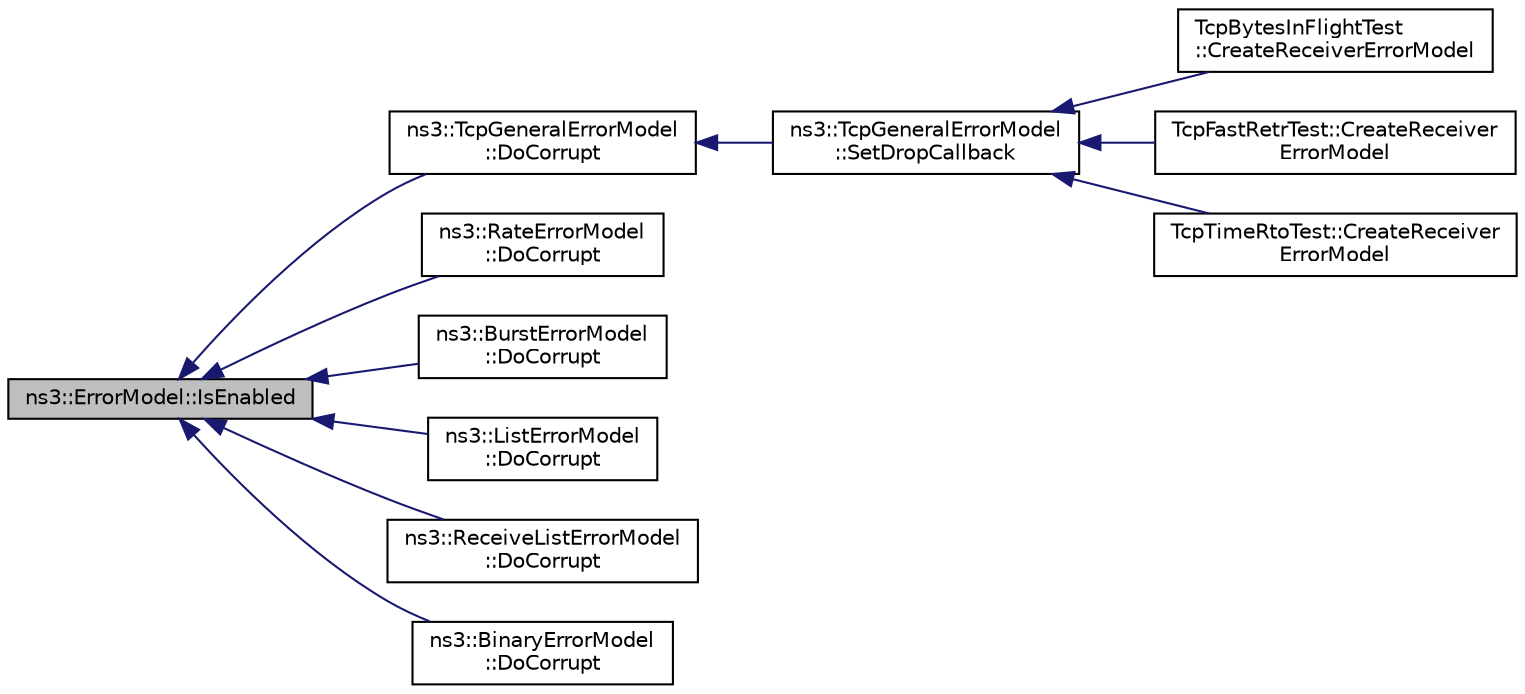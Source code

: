digraph "ns3::ErrorModel::IsEnabled"
{
  edge [fontname="Helvetica",fontsize="10",labelfontname="Helvetica",labelfontsize="10"];
  node [fontname="Helvetica",fontsize="10",shape=record];
  rankdir="LR";
  Node1 [label="ns3::ErrorModel::IsEnabled",height=0.2,width=0.4,color="black", fillcolor="grey75", style="filled", fontcolor="black"];
  Node1 -> Node2 [dir="back",color="midnightblue",fontsize="10",style="solid"];
  Node2 [label="ns3::TcpGeneralErrorModel\l::DoCorrupt",height=0.2,width=0.4,color="black", fillcolor="white", style="filled",URL="$d1/d5a/classns3_1_1TcpGeneralErrorModel.html#a45cf0b37801164078eb0643dfe388468"];
  Node2 -> Node3 [dir="back",color="midnightblue",fontsize="10",style="solid"];
  Node3 [label="ns3::TcpGeneralErrorModel\l::SetDropCallback",height=0.2,width=0.4,color="black", fillcolor="white", style="filled",URL="$d1/d5a/classns3_1_1TcpGeneralErrorModel.html#a812f8d0b0eaf4508efd44be00028673f",tooltip="Set the drop callback. "];
  Node3 -> Node4 [dir="back",color="midnightblue",fontsize="10",style="solid"];
  Node4 [label="TcpBytesInFlightTest\l::CreateReceiverErrorModel",height=0.2,width=0.4,color="black", fillcolor="white", style="filled",URL="$d7/d15/classTcpBytesInFlightTest.html#a1942203532d11a2136fe0369fd7385fc",tooltip="Create a receiver error model. "];
  Node3 -> Node5 [dir="back",color="midnightblue",fontsize="10",style="solid"];
  Node5 [label="TcpFastRetrTest::CreateReceiver\lErrorModel",height=0.2,width=0.4,color="black", fillcolor="white", style="filled",URL="$df/d85/classTcpFastRetrTest.html#a42205ea481c029c1f7202d0eba41e098",tooltip="Create and return the error model to install in the receiver node. "];
  Node3 -> Node6 [dir="back",color="midnightblue",fontsize="10",style="solid"];
  Node6 [label="TcpTimeRtoTest::CreateReceiver\lErrorModel",height=0.2,width=0.4,color="black", fillcolor="white", style="filled",URL="$dc/da7/classTcpTimeRtoTest.html#ab9f68845369259b334d796ce9f92c7cd",tooltip="Create and return the error model to install in the receiver node. "];
  Node1 -> Node7 [dir="back",color="midnightblue",fontsize="10",style="solid"];
  Node7 [label="ns3::RateErrorModel\l::DoCorrupt",height=0.2,width=0.4,color="black", fillcolor="white", style="filled",URL="$d1/d25/classns3_1_1RateErrorModel.html#a149b2503d4cd475be4dc1d5b9ceb7756"];
  Node1 -> Node8 [dir="back",color="midnightblue",fontsize="10",style="solid"];
  Node8 [label="ns3::BurstErrorModel\l::DoCorrupt",height=0.2,width=0.4,color="black", fillcolor="white", style="filled",URL="$da/de1/classns3_1_1BurstErrorModel.html#a42b33011d7c55aa034105b36f7555b6f"];
  Node1 -> Node9 [dir="back",color="midnightblue",fontsize="10",style="solid"];
  Node9 [label="ns3::ListErrorModel\l::DoCorrupt",height=0.2,width=0.4,color="black", fillcolor="white", style="filled",URL="$dd/df8/classns3_1_1ListErrorModel.html#a2324425a02ceefea04cd88167b4f9e9c"];
  Node1 -> Node10 [dir="back",color="midnightblue",fontsize="10",style="solid"];
  Node10 [label="ns3::ReceiveListErrorModel\l::DoCorrupt",height=0.2,width=0.4,color="black", fillcolor="white", style="filled",URL="$dd/d92/classns3_1_1ReceiveListErrorModel.html#abfb30cc520fd20942437e84914f35e34"];
  Node1 -> Node11 [dir="back",color="midnightblue",fontsize="10",style="solid"];
  Node11 [label="ns3::BinaryErrorModel\l::DoCorrupt",height=0.2,width=0.4,color="black", fillcolor="white", style="filled",URL="$d3/df4/classns3_1_1BinaryErrorModel.html#aeccdb04090dba5473bb0b0e58990e1d7"];
}
